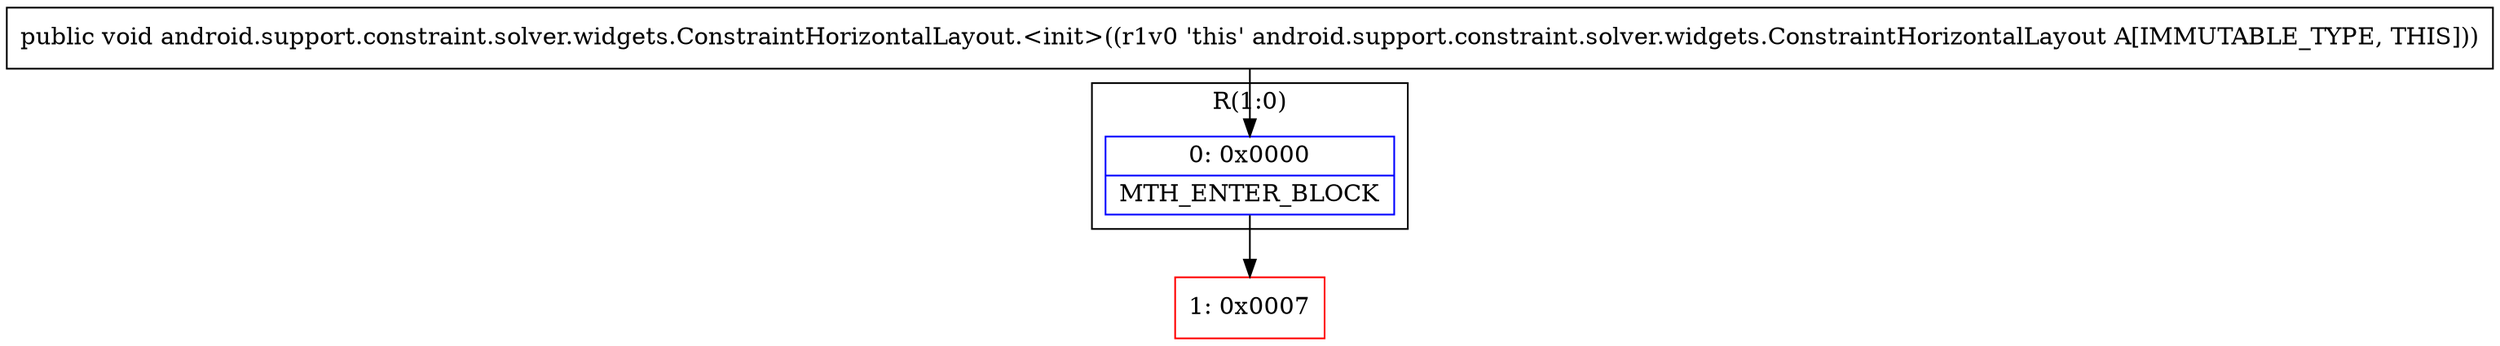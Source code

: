 digraph "CFG forandroid.support.constraint.solver.widgets.ConstraintHorizontalLayout.\<init\>()V" {
subgraph cluster_Region_1176471157 {
label = "R(1:0)";
node [shape=record,color=blue];
Node_0 [shape=record,label="{0\:\ 0x0000|MTH_ENTER_BLOCK\l}"];
}
Node_1 [shape=record,color=red,label="{1\:\ 0x0007}"];
MethodNode[shape=record,label="{public void android.support.constraint.solver.widgets.ConstraintHorizontalLayout.\<init\>((r1v0 'this' android.support.constraint.solver.widgets.ConstraintHorizontalLayout A[IMMUTABLE_TYPE, THIS])) }"];
MethodNode -> Node_0;
Node_0 -> Node_1;
}

